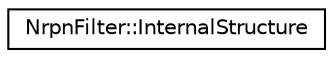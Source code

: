 digraph "Graphical Class Hierarchy"
{
 // INTERACTIVE_SVG=YES
 // LATEX_PDF_SIZE
  edge [fontname="Helvetica",fontsize="10",labelfontname="Helvetica",labelfontsize="10"];
  node [fontname="Helvetica",fontsize="10",shape=record];
  rankdir="LR";
  Node0 [label="NrpnFilter::InternalStructure",height=0.2,width=0.4,color="black", fillcolor="white", style="filled",URL="$struct_nrpn_filter_1_1_internal_structure.html",tooltip=" "];
}
